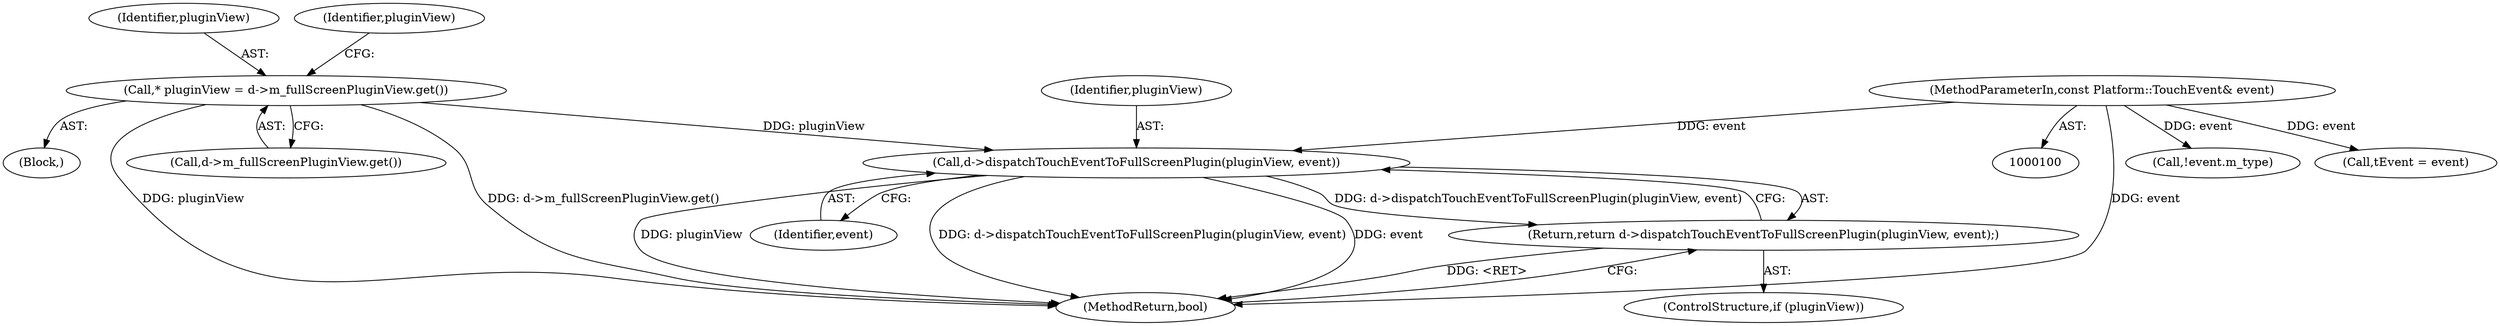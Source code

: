 digraph "0_Chrome_d345af9ed62ee5f431be327967f41c3cc3fe936a_2@pointer" {
"1000125" [label="(Call,d->dispatchTouchEventToFullScreenPlugin(pluginView, event))"];
"1000119" [label="(Call,* pluginView = d->m_fullScreenPluginView.get())"];
"1000101" [label="(MethodParameterIn,const Platform::TouchEvent& event)"];
"1000124" [label="(Return,return d->dispatchTouchEventToFullScreenPlugin(pluginView, event);)"];
"1000122" [label="(ControlStructure,if (pluginView))"];
"1000121" [label="(Call,d->m_fullScreenPluginView.get())"];
"1000125" [label="(Call,d->dispatchTouchEventToFullScreenPlugin(pluginView, event))"];
"1000101" [label="(MethodParameterIn,const Platform::TouchEvent& event)"];
"1000120" [label="(Identifier,pluginView)"];
"1000123" [label="(Identifier,pluginView)"];
"1000184" [label="(Call,!event.m_type)"];
"1000245" [label="(MethodReturn,bool)"];
"1000124" [label="(Return,return d->dispatchTouchEventToFullScreenPlugin(pluginView, event);)"];
"1000126" [label="(Identifier,pluginView)"];
"1000129" [label="(Call,tEvent = event)"];
"1000102" [label="(Block,)"];
"1000127" [label="(Identifier,event)"];
"1000119" [label="(Call,* pluginView = d->m_fullScreenPluginView.get())"];
"1000125" -> "1000124"  [label="AST: "];
"1000125" -> "1000127"  [label="CFG: "];
"1000126" -> "1000125"  [label="AST: "];
"1000127" -> "1000125"  [label="AST: "];
"1000124" -> "1000125"  [label="CFG: "];
"1000125" -> "1000245"  [label="DDG: pluginView"];
"1000125" -> "1000245"  [label="DDG: d->dispatchTouchEventToFullScreenPlugin(pluginView, event)"];
"1000125" -> "1000245"  [label="DDG: event"];
"1000125" -> "1000124"  [label="DDG: d->dispatchTouchEventToFullScreenPlugin(pluginView, event)"];
"1000119" -> "1000125"  [label="DDG: pluginView"];
"1000101" -> "1000125"  [label="DDG: event"];
"1000119" -> "1000102"  [label="AST: "];
"1000119" -> "1000121"  [label="CFG: "];
"1000120" -> "1000119"  [label="AST: "];
"1000121" -> "1000119"  [label="AST: "];
"1000123" -> "1000119"  [label="CFG: "];
"1000119" -> "1000245"  [label="DDG: d->m_fullScreenPluginView.get()"];
"1000119" -> "1000245"  [label="DDG: pluginView"];
"1000101" -> "1000100"  [label="AST: "];
"1000101" -> "1000245"  [label="DDG: event"];
"1000101" -> "1000129"  [label="DDG: event"];
"1000101" -> "1000184"  [label="DDG: event"];
"1000124" -> "1000122"  [label="AST: "];
"1000245" -> "1000124"  [label="CFG: "];
"1000124" -> "1000245"  [label="DDG: <RET>"];
}
